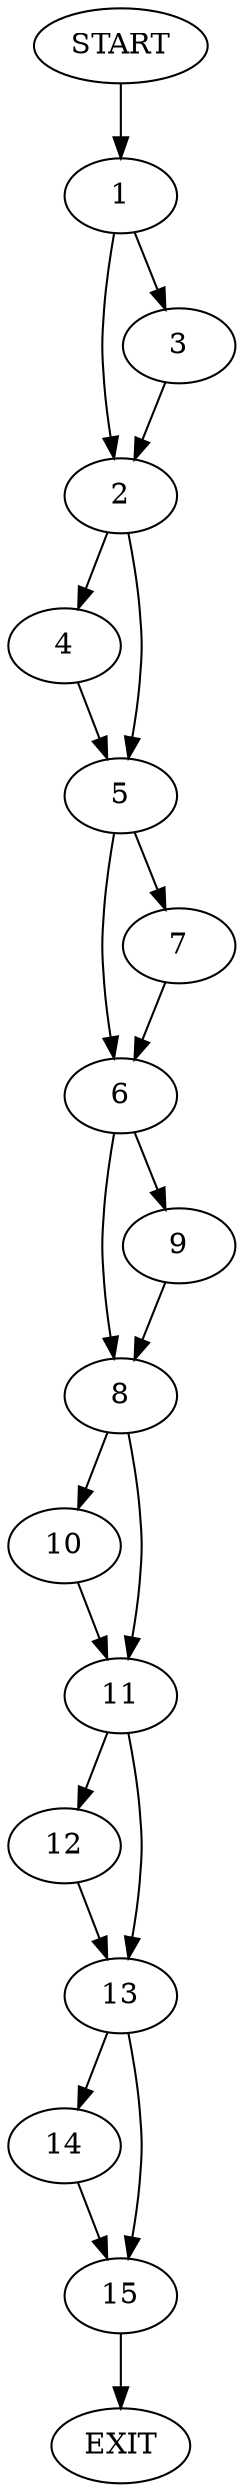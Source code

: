 digraph {
0 [label="START"]
16 [label="EXIT"]
0 -> 1
1 -> 2
1 -> 3
3 -> 2
2 -> 4
2 -> 5
4 -> 5
5 -> 6
5 -> 7
7 -> 6
6 -> 8
6 -> 9
8 -> 10
8 -> 11
9 -> 8
10 -> 11
11 -> 12
11 -> 13
13 -> 14
13 -> 15
12 -> 13
15 -> 16
14 -> 15
}
